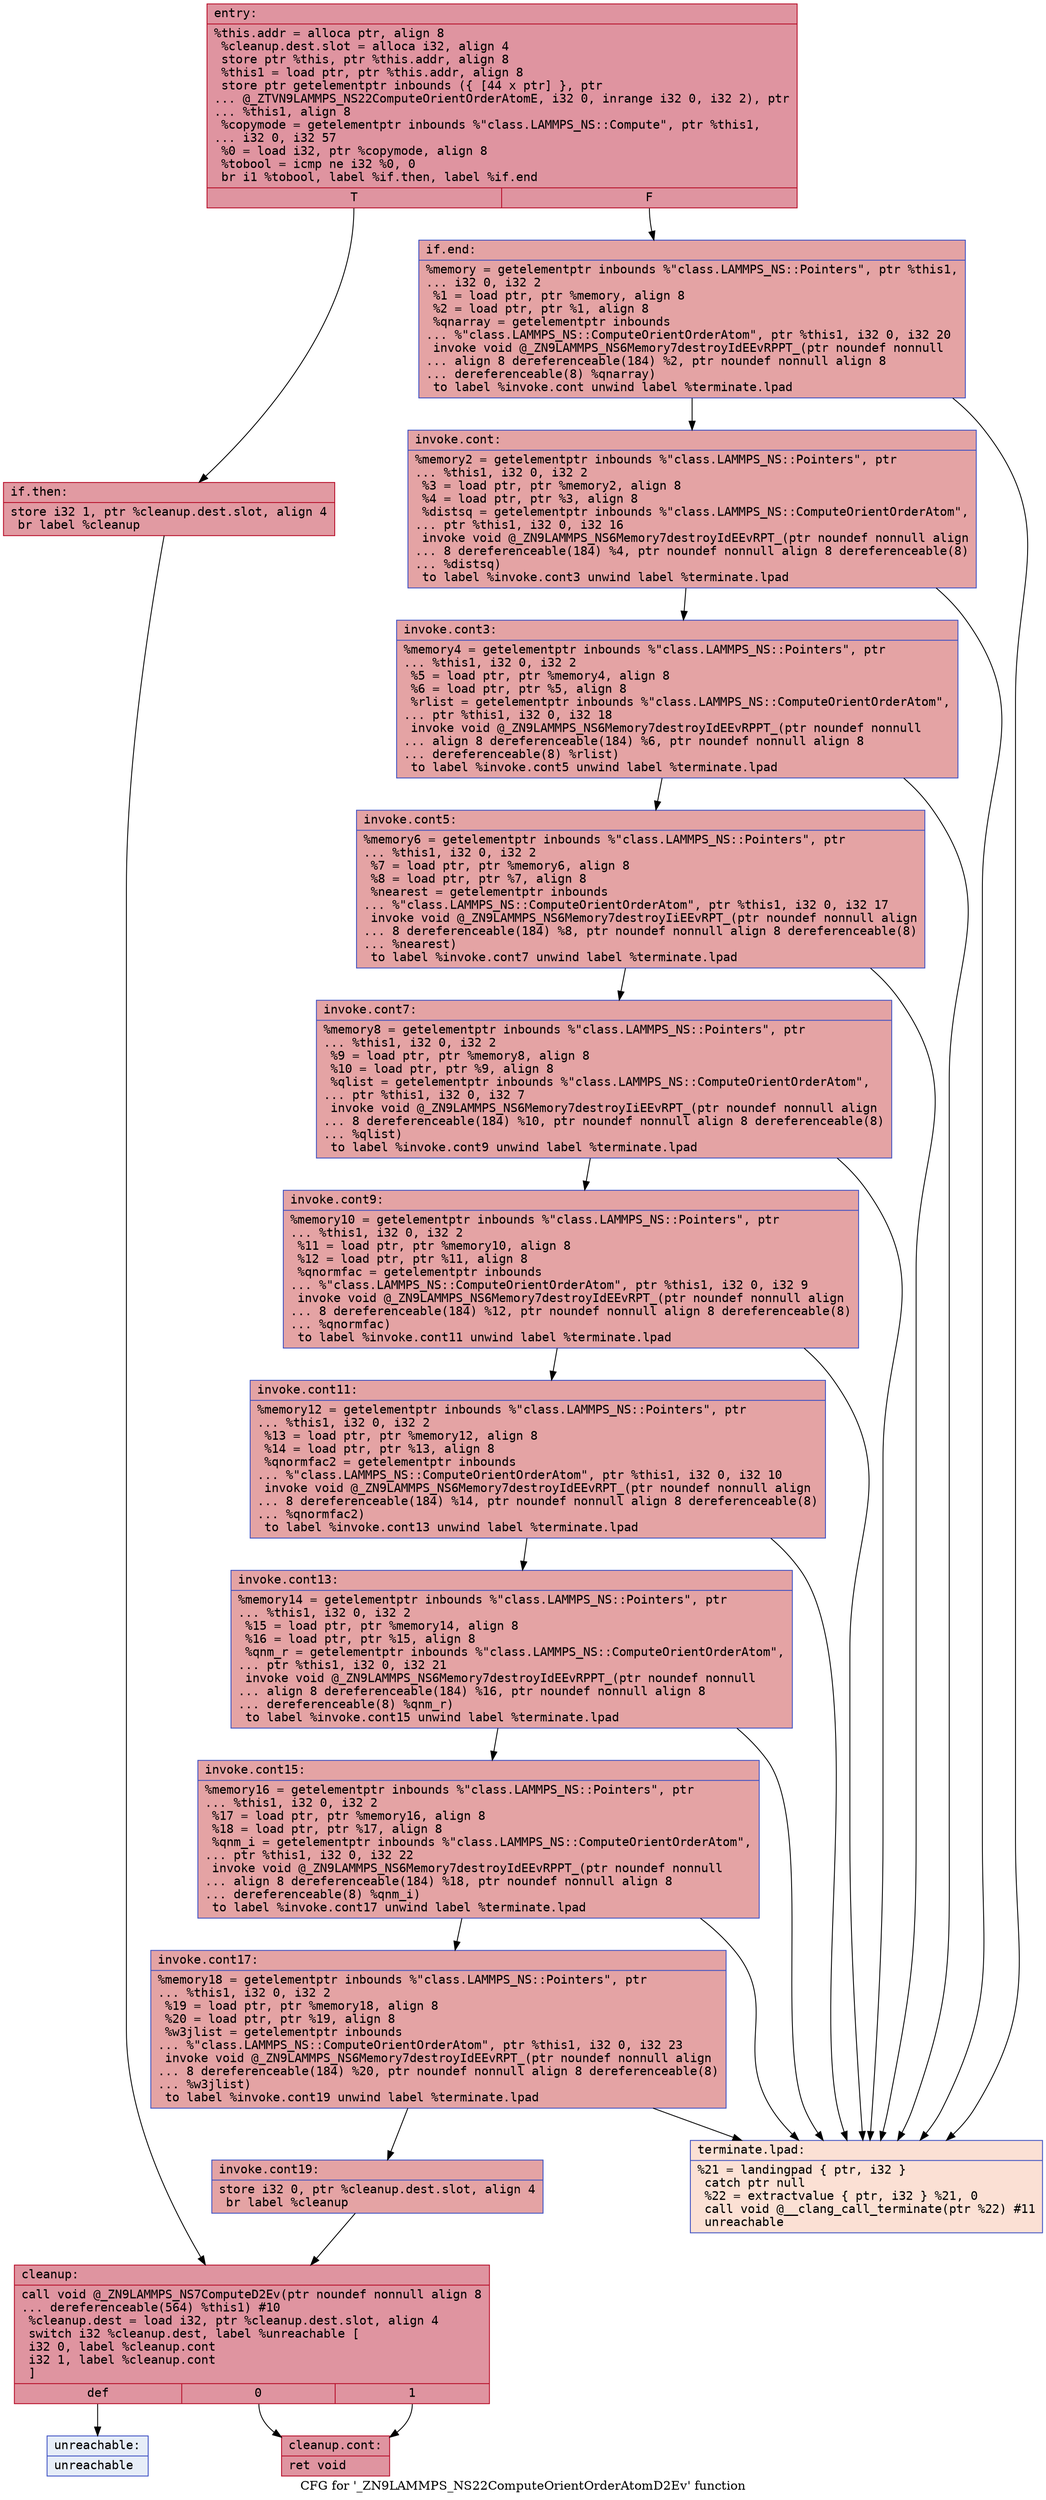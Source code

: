 digraph "CFG for '_ZN9LAMMPS_NS22ComputeOrientOrderAtomD2Ev' function" {
	label="CFG for '_ZN9LAMMPS_NS22ComputeOrientOrderAtomD2Ev' function";

	Node0x56462c0b3910 [shape=record,color="#b70d28ff", style=filled, fillcolor="#b70d2870" fontname="Courier",label="{entry:\l|  %this.addr = alloca ptr, align 8\l  %cleanup.dest.slot = alloca i32, align 4\l  store ptr %this, ptr %this.addr, align 8\l  %this1 = load ptr, ptr %this.addr, align 8\l  store ptr getelementptr inbounds (\{ [44 x ptr] \}, ptr\l... @_ZTVN9LAMMPS_NS22ComputeOrientOrderAtomE, i32 0, inrange i32 0, i32 2), ptr\l... %this1, align 8\l  %copymode = getelementptr inbounds %\"class.LAMMPS_NS::Compute\", ptr %this1,\l... i32 0, i32 57\l  %0 = load i32, ptr %copymode, align 8\l  %tobool = icmp ne i32 %0, 0\l  br i1 %tobool, label %if.then, label %if.end\l|{<s0>T|<s1>F}}"];
	Node0x56462c0b3910:s0 -> Node0x56462c0b3d80[tooltip="entry -> if.then\nProbability 62.50%" ];
	Node0x56462c0b3910:s1 -> Node0x56462c0b3df0[tooltip="entry -> if.end\nProbability 37.50%" ];
	Node0x56462c0b3d80 [shape=record,color="#b70d28ff", style=filled, fillcolor="#bb1b2c70" fontname="Courier",label="{if.then:\l|  store i32 1, ptr %cleanup.dest.slot, align 4\l  br label %cleanup\l}"];
	Node0x56462c0b3d80 -> Node0x56462c0b3fe0[tooltip="if.then -> cleanup\nProbability 100.00%" ];
	Node0x56462c0b3df0 [shape=record,color="#3d50c3ff", style=filled, fillcolor="#c32e3170" fontname="Courier",label="{if.end:\l|  %memory = getelementptr inbounds %\"class.LAMMPS_NS::Pointers\", ptr %this1,\l... i32 0, i32 2\l  %1 = load ptr, ptr %memory, align 8\l  %2 = load ptr, ptr %1, align 8\l  %qnarray = getelementptr inbounds\l... %\"class.LAMMPS_NS::ComputeOrientOrderAtom\", ptr %this1, i32 0, i32 20\l  invoke void @_ZN9LAMMPS_NS6Memory7destroyIdEEvRPPT_(ptr noundef nonnull\l... align 8 dereferenceable(184) %2, ptr noundef nonnull align 8\l... dereferenceable(8) %qnarray)\l          to label %invoke.cont unwind label %terminate.lpad\l}"];
	Node0x56462c0b3df0 -> Node0x56462c0b4380[tooltip="if.end -> invoke.cont\nProbability 100.00%" ];
	Node0x56462c0b3df0 -> Node0x56462c0b4570[tooltip="if.end -> terminate.lpad\nProbability 0.00%" ];
	Node0x56462c0b4380 [shape=record,color="#3d50c3ff", style=filled, fillcolor="#c32e3170" fontname="Courier",label="{invoke.cont:\l|  %memory2 = getelementptr inbounds %\"class.LAMMPS_NS::Pointers\", ptr\l... %this1, i32 0, i32 2\l  %3 = load ptr, ptr %memory2, align 8\l  %4 = load ptr, ptr %3, align 8\l  %distsq = getelementptr inbounds %\"class.LAMMPS_NS::ComputeOrientOrderAtom\",\l... ptr %this1, i32 0, i32 16\l  invoke void @_ZN9LAMMPS_NS6Memory7destroyIdEEvRPT_(ptr noundef nonnull align\l... 8 dereferenceable(184) %4, ptr noundef nonnull align 8 dereferenceable(8)\l... %distsq)\l          to label %invoke.cont3 unwind label %terminate.lpad\l}"];
	Node0x56462c0b4380 -> Node0x56462c0b4ab0[tooltip="invoke.cont -> invoke.cont3\nProbability 100.00%" ];
	Node0x56462c0b4380 -> Node0x56462c0b4570[tooltip="invoke.cont -> terminate.lpad\nProbability 0.00%" ];
	Node0x56462c0b4ab0 [shape=record,color="#3d50c3ff", style=filled, fillcolor="#c32e3170" fontname="Courier",label="{invoke.cont3:\l|  %memory4 = getelementptr inbounds %\"class.LAMMPS_NS::Pointers\", ptr\l... %this1, i32 0, i32 2\l  %5 = load ptr, ptr %memory4, align 8\l  %6 = load ptr, ptr %5, align 8\l  %rlist = getelementptr inbounds %\"class.LAMMPS_NS::ComputeOrientOrderAtom\",\l... ptr %this1, i32 0, i32 18\l  invoke void @_ZN9LAMMPS_NS6Memory7destroyIdEEvRPPT_(ptr noundef nonnull\l... align 8 dereferenceable(184) %6, ptr noundef nonnull align 8\l... dereferenceable(8) %rlist)\l          to label %invoke.cont5 unwind label %terminate.lpad\l}"];
	Node0x56462c0b4ab0 -> Node0x56462c0b4ff0[tooltip="invoke.cont3 -> invoke.cont5\nProbability 100.00%" ];
	Node0x56462c0b4ab0 -> Node0x56462c0b4570[tooltip="invoke.cont3 -> terminate.lpad\nProbability 0.00%" ];
	Node0x56462c0b4ff0 [shape=record,color="#3d50c3ff", style=filled, fillcolor="#c32e3170" fontname="Courier",label="{invoke.cont5:\l|  %memory6 = getelementptr inbounds %\"class.LAMMPS_NS::Pointers\", ptr\l... %this1, i32 0, i32 2\l  %7 = load ptr, ptr %memory6, align 8\l  %8 = load ptr, ptr %7, align 8\l  %nearest = getelementptr inbounds\l... %\"class.LAMMPS_NS::ComputeOrientOrderAtom\", ptr %this1, i32 0, i32 17\l  invoke void @_ZN9LAMMPS_NS6Memory7destroyIiEEvRPT_(ptr noundef nonnull align\l... 8 dereferenceable(184) %8, ptr noundef nonnull align 8 dereferenceable(8)\l... %nearest)\l          to label %invoke.cont7 unwind label %terminate.lpad\l}"];
	Node0x56462c0b4ff0 -> Node0x56462c0b54b0[tooltip="invoke.cont5 -> invoke.cont7\nProbability 100.00%" ];
	Node0x56462c0b4ff0 -> Node0x56462c0b4570[tooltip="invoke.cont5 -> terminate.lpad\nProbability 0.00%" ];
	Node0x56462c0b54b0 [shape=record,color="#3d50c3ff", style=filled, fillcolor="#c32e3170" fontname="Courier",label="{invoke.cont7:\l|  %memory8 = getelementptr inbounds %\"class.LAMMPS_NS::Pointers\", ptr\l... %this1, i32 0, i32 2\l  %9 = load ptr, ptr %memory8, align 8\l  %10 = load ptr, ptr %9, align 8\l  %qlist = getelementptr inbounds %\"class.LAMMPS_NS::ComputeOrientOrderAtom\",\l... ptr %this1, i32 0, i32 7\l  invoke void @_ZN9LAMMPS_NS6Memory7destroyIiEEvRPT_(ptr noundef nonnull align\l... 8 dereferenceable(184) %10, ptr noundef nonnull align 8 dereferenceable(8)\l... %qlist)\l          to label %invoke.cont9 unwind label %terminate.lpad\l}"];
	Node0x56462c0b54b0 -> Node0x56462c0b43d0[tooltip="invoke.cont7 -> invoke.cont9\nProbability 100.00%" ];
	Node0x56462c0b54b0 -> Node0x56462c0b4570[tooltip="invoke.cont7 -> terminate.lpad\nProbability 0.00%" ];
	Node0x56462c0b43d0 [shape=record,color="#3d50c3ff", style=filled, fillcolor="#c32e3170" fontname="Courier",label="{invoke.cont9:\l|  %memory10 = getelementptr inbounds %\"class.LAMMPS_NS::Pointers\", ptr\l... %this1, i32 0, i32 2\l  %11 = load ptr, ptr %memory10, align 8\l  %12 = load ptr, ptr %11, align 8\l  %qnormfac = getelementptr inbounds\l... %\"class.LAMMPS_NS::ComputeOrientOrderAtom\", ptr %this1, i32 0, i32 9\l  invoke void @_ZN9LAMMPS_NS6Memory7destroyIdEEvRPT_(ptr noundef nonnull align\l... 8 dereferenceable(184) %12, ptr noundef nonnull align 8 dereferenceable(8)\l... %qnormfac)\l          to label %invoke.cont11 unwind label %terminate.lpad\l}"];
	Node0x56462c0b43d0 -> Node0x56462c0b5f90[tooltip="invoke.cont9 -> invoke.cont11\nProbability 100.00%" ];
	Node0x56462c0b43d0 -> Node0x56462c0b4570[tooltip="invoke.cont9 -> terminate.lpad\nProbability 0.00%" ];
	Node0x56462c0b5f90 [shape=record,color="#3d50c3ff", style=filled, fillcolor="#c32e3170" fontname="Courier",label="{invoke.cont11:\l|  %memory12 = getelementptr inbounds %\"class.LAMMPS_NS::Pointers\", ptr\l... %this1, i32 0, i32 2\l  %13 = load ptr, ptr %memory12, align 8\l  %14 = load ptr, ptr %13, align 8\l  %qnormfac2 = getelementptr inbounds\l... %\"class.LAMMPS_NS::ComputeOrientOrderAtom\", ptr %this1, i32 0, i32 10\l  invoke void @_ZN9LAMMPS_NS6Memory7destroyIdEEvRPT_(ptr noundef nonnull align\l... 8 dereferenceable(184) %14, ptr noundef nonnull align 8 dereferenceable(8)\l... %qnormfac2)\l          to label %invoke.cont13 unwind label %terminate.lpad\l}"];
	Node0x56462c0b5f90 -> Node0x56462c0b6440[tooltip="invoke.cont11 -> invoke.cont13\nProbability 100.00%" ];
	Node0x56462c0b5f90 -> Node0x56462c0b4570[tooltip="invoke.cont11 -> terminate.lpad\nProbability 0.00%" ];
	Node0x56462c0b6440 [shape=record,color="#3d50c3ff", style=filled, fillcolor="#c32e3170" fontname="Courier",label="{invoke.cont13:\l|  %memory14 = getelementptr inbounds %\"class.LAMMPS_NS::Pointers\", ptr\l... %this1, i32 0, i32 2\l  %15 = load ptr, ptr %memory14, align 8\l  %16 = load ptr, ptr %15, align 8\l  %qnm_r = getelementptr inbounds %\"class.LAMMPS_NS::ComputeOrientOrderAtom\",\l... ptr %this1, i32 0, i32 21\l  invoke void @_ZN9LAMMPS_NS6Memory7destroyIdEEvRPPT_(ptr noundef nonnull\l... align 8 dereferenceable(184) %16, ptr noundef nonnull align 8\l... dereferenceable(8) %qnm_r)\l          to label %invoke.cont15 unwind label %terminate.lpad\l}"];
	Node0x56462c0b6440 -> Node0x56462c0b68c0[tooltip="invoke.cont13 -> invoke.cont15\nProbability 100.00%" ];
	Node0x56462c0b6440 -> Node0x56462c0b4570[tooltip="invoke.cont13 -> terminate.lpad\nProbability 0.00%" ];
	Node0x56462c0b68c0 [shape=record,color="#3d50c3ff", style=filled, fillcolor="#c32e3170" fontname="Courier",label="{invoke.cont15:\l|  %memory16 = getelementptr inbounds %\"class.LAMMPS_NS::Pointers\", ptr\l... %this1, i32 0, i32 2\l  %17 = load ptr, ptr %memory16, align 8\l  %18 = load ptr, ptr %17, align 8\l  %qnm_i = getelementptr inbounds %\"class.LAMMPS_NS::ComputeOrientOrderAtom\",\l... ptr %this1, i32 0, i32 22\l  invoke void @_ZN9LAMMPS_NS6Memory7destroyIdEEvRPPT_(ptr noundef nonnull\l... align 8 dereferenceable(184) %18, ptr noundef nonnull align 8\l... dereferenceable(8) %qnm_i)\l          to label %invoke.cont17 unwind label %terminate.lpad\l}"];
	Node0x56462c0b68c0 -> Node0x56462c0b6d60[tooltip="invoke.cont15 -> invoke.cont17\nProbability 100.00%" ];
	Node0x56462c0b68c0 -> Node0x56462c0b4570[tooltip="invoke.cont15 -> terminate.lpad\nProbability 0.00%" ];
	Node0x56462c0b6d60 [shape=record,color="#3d50c3ff", style=filled, fillcolor="#c32e3170" fontname="Courier",label="{invoke.cont17:\l|  %memory18 = getelementptr inbounds %\"class.LAMMPS_NS::Pointers\", ptr\l... %this1, i32 0, i32 2\l  %19 = load ptr, ptr %memory18, align 8\l  %20 = load ptr, ptr %19, align 8\l  %w3jlist = getelementptr inbounds\l... %\"class.LAMMPS_NS::ComputeOrientOrderAtom\", ptr %this1, i32 0, i32 23\l  invoke void @_ZN9LAMMPS_NS6Memory7destroyIdEEvRPT_(ptr noundef nonnull align\l... 8 dereferenceable(184) %20, ptr noundef nonnull align 8 dereferenceable(8)\l... %w3jlist)\l          to label %invoke.cont19 unwind label %terminate.lpad\l}"];
	Node0x56462c0b6d60 -> Node0x56462c0b7200[tooltip="invoke.cont17 -> invoke.cont19\nProbability 100.00%" ];
	Node0x56462c0b6d60 -> Node0x56462c0b4570[tooltip="invoke.cont17 -> terminate.lpad\nProbability 0.00%" ];
	Node0x56462c0b7200 [shape=record,color="#3d50c3ff", style=filled, fillcolor="#c32e3170" fontname="Courier",label="{invoke.cont19:\l|  store i32 0, ptr %cleanup.dest.slot, align 4\l  br label %cleanup\l}"];
	Node0x56462c0b7200 -> Node0x56462c0b3fe0[tooltip="invoke.cont19 -> cleanup\nProbability 100.00%" ];
	Node0x56462c0b3fe0 [shape=record,color="#b70d28ff", style=filled, fillcolor="#b70d2870" fontname="Courier",label="{cleanup:\l|  call void @_ZN9LAMMPS_NS7ComputeD2Ev(ptr noundef nonnull align 8\l... dereferenceable(564) %this1) #10\l  %cleanup.dest = load i32, ptr %cleanup.dest.slot, align 4\l  switch i32 %cleanup.dest, label %unreachable [\l    i32 0, label %cleanup.cont\l    i32 1, label %cleanup.cont\l  ]\l|{<s0>def|<s1>0|<s2>1}}"];
	Node0x56462c0b3fe0:s0 -> Node0x56462c0b76a0[tooltip="cleanup -> unreachable\nProbability 0.00%" ];
	Node0x56462c0b3fe0:s1 -> Node0x56462c0b76f0[tooltip="cleanup -> cleanup.cont\nProbability 100.00%" ];
	Node0x56462c0b3fe0:s2 -> Node0x56462c0b76f0[tooltip="cleanup -> cleanup.cont\nProbability 100.00%" ];
	Node0x56462c0b76f0 [shape=record,color="#b70d28ff", style=filled, fillcolor="#b70d2870" fontname="Courier",label="{cleanup.cont:\l|  ret void\l}"];
	Node0x56462c0b4570 [shape=record,color="#3d50c3ff", style=filled, fillcolor="#f7b99e70" fontname="Courier",label="{terminate.lpad:\l|  %21 = landingpad \{ ptr, i32 \}\l          catch ptr null\l  %22 = extractvalue \{ ptr, i32 \} %21, 0\l  call void @__clang_call_terminate(ptr %22) #11\l  unreachable\l}"];
	Node0x56462c0b76a0 [shape=record,color="#3d50c3ff", style=filled, fillcolor="#c7d7f070" fontname="Courier",label="{unreachable:\l|  unreachable\l}"];
}

